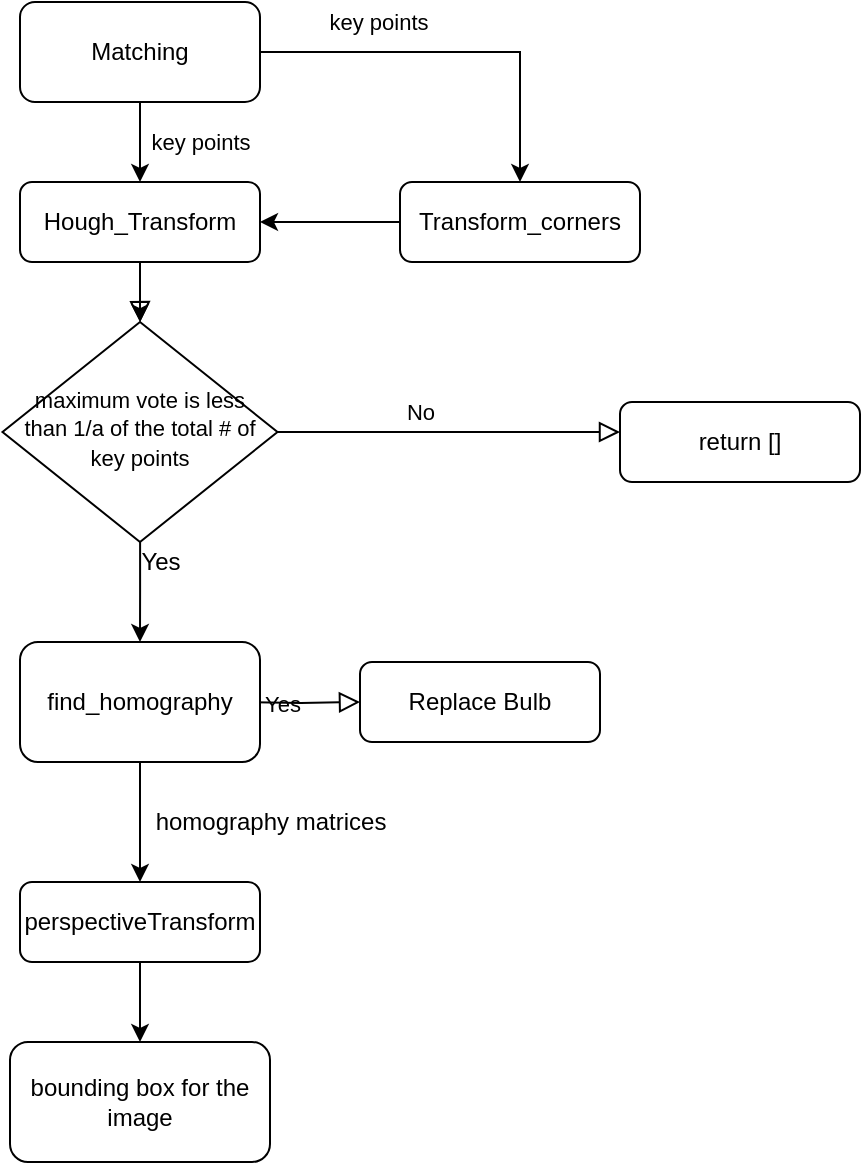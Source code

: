 <mxfile version="17.1.3" type="device"><diagram id="C5RBs43oDa-KdzZeNtuy" name="Page-1"><mxGraphModel dx="799" dy="560" grid="1" gridSize="10" guides="1" tooltips="1" connect="1" arrows="1" fold="1" page="1" pageScale="1" pageWidth="827" pageHeight="1169" math="0" shadow="0"><root><mxCell id="WIyWlLk6GJQsqaUBKTNV-0"/><mxCell id="WIyWlLk6GJQsqaUBKTNV-1" parent="WIyWlLk6GJQsqaUBKTNV-0"/><mxCell id="WIyWlLk6GJQsqaUBKTNV-2" value="" style="rounded=0;html=1;jettySize=auto;orthogonalLoop=1;fontSize=11;endArrow=block;endFill=0;endSize=8;strokeWidth=1;shadow=0;labelBackgroundColor=none;edgeStyle=orthogonalEdgeStyle;startArrow=none;" parent="WIyWlLk6GJQsqaUBKTNV-1" source="w8Yf-sa9B296D0VnaDrM-6" target="WIyWlLk6GJQsqaUBKTNV-6" edge="1"><mxGeometry relative="1" as="geometry"/></mxCell><mxCell id="w8Yf-sa9B296D0VnaDrM-1" value="" style="edgeStyle=orthogonalEdgeStyle;rounded=0;orthogonalLoop=1;jettySize=auto;html=1;" edge="1" parent="WIyWlLk6GJQsqaUBKTNV-1" source="WIyWlLk6GJQsqaUBKTNV-3" target="w8Yf-sa9B296D0VnaDrM-4"><mxGeometry relative="1" as="geometry"><mxPoint x="430" y="120" as="targetPoint"/></mxGeometry></mxCell><mxCell id="w8Yf-sa9B296D0VnaDrM-12" value="key points" style="edgeLabel;html=1;align=center;verticalAlign=middle;resizable=0;points=[];" vertex="1" connectable="0" parent="w8Yf-sa9B296D0VnaDrM-1"><mxGeometry x="-0.395" y="1" relative="1" as="geometry"><mxPoint y="-14" as="offset"/></mxGeometry></mxCell><mxCell id="w8Yf-sa9B296D0VnaDrM-9" value="" style="edgeStyle=orthogonalEdgeStyle;rounded=0;orthogonalLoop=1;jettySize=auto;html=1;" edge="1" parent="WIyWlLk6GJQsqaUBKTNV-1" source="WIyWlLk6GJQsqaUBKTNV-3" target="w8Yf-sa9B296D0VnaDrM-6"><mxGeometry relative="1" as="geometry"/></mxCell><mxCell id="WIyWlLk6GJQsqaUBKTNV-3" value="Matching" style="rounded=1;whiteSpace=wrap;html=1;fontSize=12;glass=0;strokeWidth=1;shadow=0;" parent="WIyWlLk6GJQsqaUBKTNV-1" vertex="1"><mxGeometry x="160" y="80" width="120" height="50" as="geometry"/></mxCell><mxCell id="WIyWlLk6GJQsqaUBKTNV-5" value="" style="edgeStyle=orthogonalEdgeStyle;rounded=0;html=1;jettySize=auto;orthogonalLoop=1;fontSize=11;endArrow=block;endFill=0;endSize=8;strokeWidth=1;shadow=0;labelBackgroundColor=none;" parent="WIyWlLk6GJQsqaUBKTNV-1" source="WIyWlLk6GJQsqaUBKTNV-6" target="WIyWlLk6GJQsqaUBKTNV-7" edge="1"><mxGeometry y="10" relative="1" as="geometry"><mxPoint as="offset"/><Array as="points"><mxPoint x="390" y="295"/><mxPoint x="390" y="295"/></Array></mxGeometry></mxCell><mxCell id="w8Yf-sa9B296D0VnaDrM-5" value="No" style="edgeLabel;html=1;align=center;verticalAlign=middle;resizable=0;points=[];" vertex="1" connectable="0" parent="WIyWlLk6GJQsqaUBKTNV-5"><mxGeometry x="-0.105" y="4" relative="1" as="geometry"><mxPoint x="-6" y="-6" as="offset"/></mxGeometry></mxCell><mxCell id="w8Yf-sa9B296D0VnaDrM-16" value="" style="edgeStyle=orthogonalEdgeStyle;rounded=0;orthogonalLoop=1;jettySize=auto;html=1;" edge="1" parent="WIyWlLk6GJQsqaUBKTNV-1" source="WIyWlLk6GJQsqaUBKTNV-6" target="w8Yf-sa9B296D0VnaDrM-14"><mxGeometry relative="1" as="geometry"/></mxCell><mxCell id="WIyWlLk6GJQsqaUBKTNV-6" value="&lt;span style=&quot;font-size: 11px&quot;&gt;maximum vote is less than 1/a of the total # of key points&lt;/span&gt;" style="rhombus;whiteSpace=wrap;html=1;shadow=0;fontFamily=Helvetica;fontSize=12;align=center;strokeWidth=1;spacing=6;spacingTop=-4;" parent="WIyWlLk6GJQsqaUBKTNV-1" vertex="1"><mxGeometry x="151.25" y="240" width="137.5" height="110" as="geometry"/></mxCell><mxCell id="WIyWlLk6GJQsqaUBKTNV-7" value="return []" style="rounded=1;whiteSpace=wrap;html=1;fontSize=12;glass=0;strokeWidth=1;shadow=0;" parent="WIyWlLk6GJQsqaUBKTNV-1" vertex="1"><mxGeometry x="460" y="280" width="120" height="40" as="geometry"/></mxCell><mxCell id="WIyWlLk6GJQsqaUBKTNV-9" value="Yes" style="edgeStyle=orthogonalEdgeStyle;rounded=0;html=1;jettySize=auto;orthogonalLoop=1;fontSize=11;endArrow=block;endFill=0;endSize=8;strokeWidth=1;shadow=0;labelBackgroundColor=none;" parent="WIyWlLk6GJQsqaUBKTNV-1" target="WIyWlLk6GJQsqaUBKTNV-12" edge="1"><mxGeometry y="10" relative="1" as="geometry"><mxPoint as="offset"/><mxPoint x="270" y="430" as="sourcePoint"/></mxGeometry></mxCell><mxCell id="w8Yf-sa9B296D0VnaDrM-20" value="" style="edgeStyle=orthogonalEdgeStyle;rounded=0;orthogonalLoop=1;jettySize=auto;html=1;" edge="1" parent="WIyWlLk6GJQsqaUBKTNV-1" source="WIyWlLk6GJQsqaUBKTNV-11" target="w8Yf-sa9B296D0VnaDrM-19"><mxGeometry relative="1" as="geometry"/></mxCell><mxCell id="WIyWlLk6GJQsqaUBKTNV-11" value="perspectiveTransform" style="rounded=1;whiteSpace=wrap;html=1;fontSize=12;glass=0;strokeWidth=1;shadow=0;" parent="WIyWlLk6GJQsqaUBKTNV-1" vertex="1"><mxGeometry x="160" y="520" width="120" height="40" as="geometry"/></mxCell><mxCell id="WIyWlLk6GJQsqaUBKTNV-12" value="Replace Bulb" style="rounded=1;whiteSpace=wrap;html=1;fontSize=12;glass=0;strokeWidth=1;shadow=0;" parent="WIyWlLk6GJQsqaUBKTNV-1" vertex="1"><mxGeometry x="330" y="410" width="120" height="40" as="geometry"/></mxCell><mxCell id="w8Yf-sa9B296D0VnaDrM-11" value="" style="edgeStyle=orthogonalEdgeStyle;rounded=0;orthogonalLoop=1;jettySize=auto;html=1;" edge="1" parent="WIyWlLk6GJQsqaUBKTNV-1" source="w8Yf-sa9B296D0VnaDrM-4" target="w8Yf-sa9B296D0VnaDrM-6"><mxGeometry relative="1" as="geometry"/></mxCell><mxCell id="w8Yf-sa9B296D0VnaDrM-4" value="Transform_corners" style="rounded=1;whiteSpace=wrap;html=1;fontSize=12;glass=0;strokeWidth=1;shadow=0;" vertex="1" parent="WIyWlLk6GJQsqaUBKTNV-1"><mxGeometry x="350" y="170" width="120" height="40" as="geometry"/></mxCell><mxCell id="w8Yf-sa9B296D0VnaDrM-8" value="" style="edgeStyle=orthogonalEdgeStyle;rounded=0;orthogonalLoop=1;jettySize=auto;html=1;" edge="1" parent="WIyWlLk6GJQsqaUBKTNV-1" source="w8Yf-sa9B296D0VnaDrM-6" target="WIyWlLk6GJQsqaUBKTNV-6"><mxGeometry relative="1" as="geometry"/></mxCell><mxCell id="w8Yf-sa9B296D0VnaDrM-6" value="Hough_Transform" style="rounded=1;whiteSpace=wrap;html=1;fontSize=12;glass=0;strokeWidth=1;shadow=0;" vertex="1" parent="WIyWlLk6GJQsqaUBKTNV-1"><mxGeometry x="160" y="170" width="120" height="40" as="geometry"/></mxCell><mxCell id="w8Yf-sa9B296D0VnaDrM-13" value="key points" style="edgeLabel;html=1;align=center;verticalAlign=middle;resizable=0;points=[];" vertex="1" connectable="0" parent="WIyWlLk6GJQsqaUBKTNV-1"><mxGeometry x="250" y="150" as="geometry"/></mxCell><mxCell id="w8Yf-sa9B296D0VnaDrM-15" value="" style="edgeStyle=orthogonalEdgeStyle;rounded=0;orthogonalLoop=1;jettySize=auto;html=1;" edge="1" parent="WIyWlLk6GJQsqaUBKTNV-1" source="w8Yf-sa9B296D0VnaDrM-14" target="WIyWlLk6GJQsqaUBKTNV-11"><mxGeometry relative="1" as="geometry"/></mxCell><mxCell id="w8Yf-sa9B296D0VnaDrM-14" value="find_homography" style="rounded=1;whiteSpace=wrap;html=1;" vertex="1" parent="WIyWlLk6GJQsqaUBKTNV-1"><mxGeometry x="160" y="400" width="120" height="60" as="geometry"/></mxCell><mxCell id="w8Yf-sa9B296D0VnaDrM-18" value="Yes" style="text;html=1;align=center;verticalAlign=middle;resizable=0;points=[];autosize=1;strokeColor=none;fillColor=none;" vertex="1" parent="WIyWlLk6GJQsqaUBKTNV-1"><mxGeometry x="210" y="350" width="40" height="20" as="geometry"/></mxCell><mxCell id="w8Yf-sa9B296D0VnaDrM-19" value="bounding box for the image" style="rounded=1;whiteSpace=wrap;html=1;" vertex="1" parent="WIyWlLk6GJQsqaUBKTNV-1"><mxGeometry x="155" y="600" width="130" height="60" as="geometry"/></mxCell><mxCell id="w8Yf-sa9B296D0VnaDrM-23" value="homography&amp;nbsp;matrices" style="text;html=1;align=center;verticalAlign=middle;resizable=0;points=[];autosize=1;strokeColor=none;fillColor=none;" vertex="1" parent="WIyWlLk6GJQsqaUBKTNV-1"><mxGeometry x="220" y="480" width="130" height="20" as="geometry"/></mxCell></root></mxGraphModel></diagram></mxfile>